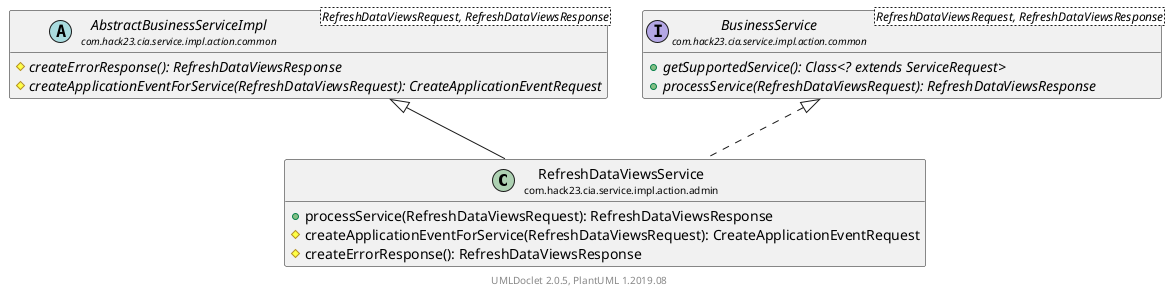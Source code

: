 @startuml
    set namespaceSeparator none
    hide empty fields
    hide empty methods

    class "<size:14>RefreshDataViewsService\n<size:10>com.hack23.cia.service.impl.action.admin" as com.hack23.cia.service.impl.action.admin.RefreshDataViewsService [[RefreshDataViewsService.html]] {
        +processService(RefreshDataViewsRequest): RefreshDataViewsResponse
        #createApplicationEventForService(RefreshDataViewsRequest): CreateApplicationEventRequest
        #createErrorResponse(): RefreshDataViewsResponse
    }

    abstract class "<size:14>AbstractBusinessServiceImpl\n<size:10>com.hack23.cia.service.impl.action.common" as com.hack23.cia.service.impl.action.common.AbstractBusinessServiceImpl<RefreshDataViewsRequest, RefreshDataViewsResponse> [[../common/AbstractBusinessServiceImpl.html]] {
        {abstract} #createErrorResponse(): RefreshDataViewsResponse
        {abstract} #createApplicationEventForService(RefreshDataViewsRequest): CreateApplicationEventRequest
    }
    interface "<size:14>BusinessService\n<size:10>com.hack23.cia.service.impl.action.common" as com.hack23.cia.service.impl.action.common.BusinessService<RefreshDataViewsRequest, RefreshDataViewsResponse> [[../common/BusinessService.html]] {
        {abstract} +getSupportedService(): Class<? extends ServiceRequest>
        {abstract} +processService(RefreshDataViewsRequest): RefreshDataViewsResponse
    }

    com.hack23.cia.service.impl.action.common.AbstractBusinessServiceImpl <|-- com.hack23.cia.service.impl.action.admin.RefreshDataViewsService
    com.hack23.cia.service.impl.action.common.BusinessService <|.. com.hack23.cia.service.impl.action.admin.RefreshDataViewsService

    center footer UMLDoclet 2.0.5, PlantUML 1.2019.08
@enduml
